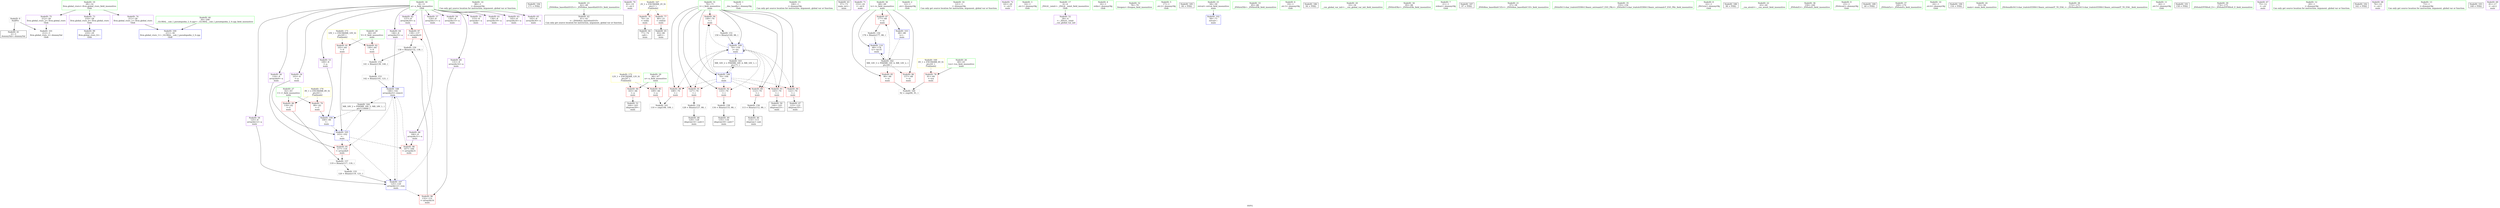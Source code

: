 digraph "SVFG" {
	label="SVFG";

	Node0x55c4099ceb10 [shape=record,color=grey,label="{NodeID: 0\nNullPtr}"];
	Node0x55c4099ceb10 -> Node0x55c4099e2e20[style=solid];
	Node0x55c4099ceb10 -> Node0x55c4099e38a0[style=solid];
	Node0x55c4099e3500 [shape=record,color=red,label="{NodeID: 97\n138\<--137\n\<--arrayidx20\nmain\n}"];
	Node0x55c4099e3500 -> Node0x55c4099eb360[style=solid];
	Node0x55c4099e15d0 [shape=record,color=green,label="{NodeID: 14\n88\<--1\n\<--dummyObj\nCan only get source location for instruction, argument, global var or function.}"];
	Node0x55c4099e6de0 [shape=record,color=black,label="{NodeID: 194\n171 = PHI()\n}"];
	Node0x55c4099e21e0 [shape=record,color=green,label="{NodeID: 28\n64\<--65\nV\<--V_field_insensitive\nmain\n}"];
	Node0x55c4099e21e0 -> Node0x55c4099e5fb0[style=solid];
	Node0x55c4099e21e0 -> Node0x55c4099e6080[style=solid];
	Node0x55c4099e2f20 [shape=record,color=black,label="{NodeID: 42\n41\<--42\n\<--_ZNSt8ios_base4InitD1Ev\nCan only get source location for instruction, argument, global var or function.}"];
	Node0x55c4099e4ad0 [shape=record,color=purple,label="{NodeID: 56\n116\<--8\narrayidx9\<--a\nmain\n}"];
	Node0x55c4099e4ad0 -> Node0x55c4099e6b10[style=solid];
	Node0x55c4099eaa60 [shape=record,color=grey,label="{NodeID: 153\n142 = Binary(141, 121, )\n}"];
	Node0x55c4099eaa60 -> Node0x55c4099e3e80[style=solid];
	Node0x55c4099e5630 [shape=record,color=purple,label="{NodeID: 70\n82\<--19\n\<--.str.3\nmain\n}"];
	Node0x55c4099f1650 [shape=record,color=yellow,style=double,label="{NodeID: 167\n2V_1 = ENCHI(MR_2V_0)\npts\{1 \}\nFun[main]}"];
	Node0x55c4099f1650 -> Node0x55c4099e5ba0[style=dashed];
	Node0x55c4099f1650 -> Node0x55c4099e5c70[style=dashed];
	Node0x55c4099e6220 [shape=record,color=red,label="{NodeID: 84\n163\<--66\n\<--n\nmain\n}"];
	Node0x55c4099e6220 -> Node0x55c4099e46c0[style=solid];
	Node0x55c4099cf250 [shape=record,color=green,label="{NodeID: 1\n7\<--1\n__dso_handle\<--dummyObj\nGlob }"];
	Node0x55c4099e35d0 [shape=record,color=red,label="{NodeID: 98\n167\<--166\n\<--arrayidx31\nmain\n}"];
	Node0x55c4099e1660 [shape=record,color=green,label="{NodeID: 15\n106\<--1\n\<--dummyObj\nCan only get source location for instruction, argument, global var or function.}"];
	Node0x55c4099e22b0 [shape=record,color=green,label="{NodeID: 29\n66\<--67\nn\<--n_field_insensitive\nmain\n}"];
	Node0x55c4099e22b0 -> Node0x55c4099e6150[style=solid];
	Node0x55c4099e22b0 -> Node0x55c4099e6220[style=solid];
	Node0x55c4099e3020 [shape=record,color=black,label="{NodeID: 43\n57\<--73\nmain_ret\<--\nmain\n}"];
	Node0x55c4099e4ba0 [shape=record,color=purple,label="{NodeID: 57\n124\<--8\narrayidx11\<--a\nmain\n}"];
	Node0x55c4099eabe0 [shape=record,color=grey,label="{NodeID: 154\n128 = Binary(127, 88, )\n}"];
	Node0x55c4099eabe0 -> Node0x55c4099e4450[style=solid];
	Node0x55c4099e5700 [shape=record,color=purple,label="{NodeID: 71\n153\<--24\n\<--.str.4\nmain\n}"];
	Node0x55c4099e62f0 [shape=record,color=red,label="{NodeID: 85\n90\<--68\n\<--tc\nmain\n}"];
	Node0x55c4099e62f0 -> Node0x55c4099eb4e0[style=solid];
	Node0x55c4099ceca0 [shape=record,color=green,label="{NodeID: 2\n12\<--1\n.str\<--dummyObj\nGlob }"];
	Node0x55c4099e36a0 [shape=record,color=blue,label="{NodeID: 99\n210\<--29\nllvm.global_ctors_0\<--\nGlob }"];
	Node0x55c4099e1730 [shape=record,color=green,label="{NodeID: 16\n121\<--1\n\<--dummyObj\nCan only get source location for instruction, argument, global var or function.}"];
	Node0x55c4099e2380 [shape=record,color=green,label="{NodeID: 30\n68\<--69\ntc\<--tc_field_insensitive\nmain\n}"];
	Node0x55c4099e2380 -> Node0x55c4099e62f0[style=solid];
	Node0x55c4099e2380 -> Node0x55c4099e63c0[style=solid];
	Node0x55c4099e2380 -> Node0x55c4099e6490[style=solid];
	Node0x55c4099e2380 -> Node0x55c4099e3a70[style=solid];
	Node0x55c4099e2380 -> Node0x55c4099e4020[style=solid];
	Node0x55c4099e30f0 [shape=record,color=black,label="{NodeID: 44\n77\<--74\ncall\<--\nmain\n}"];
	Node0x55c4099e4c70 [shape=record,color=purple,label="{NodeID: 58\n125\<--8\narrayidx12\<--a\nmain\n}"];
	Node0x55c4099e4c70 -> Node0x55c4099e3db0[style=solid];
	Node0x55c4099ead60 [shape=record,color=grey,label="{NodeID: 155\n120 = Binary(119, 121, )\n}"];
	Node0x55c4099ead60 -> Node0x55c4099e3db0[style=solid];
	Node0x55c4099e57d0 [shape=record,color=purple,label="{NodeID: 72\n161\<--26\n\<--.str.5\nmain\n}"];
	Node0x55c4099f2250 [shape=record,color=yellow,style=double,label="{NodeID: 169\n6V_1 = ENCHI(MR_6V_0)\npts\{61 \}\nFun[main]}"];
	Node0x55c4099f2250 -> Node0x55c4099e5d40[style=dashed];
	Node0x55c4099e63c0 [shape=record,color=red,label="{NodeID: 86\n157\<--68\n\<--tc\nmain\n}"];
	Node0x55c4099ced30 [shape=record,color=green,label="{NodeID: 3\n14\<--1\n.str.1\<--dummyObj\nGlob }"];
	Node0x55c4099e37a0 [shape=record,color=blue,label="{NodeID: 100\n211\<--30\nllvm.global_ctors_1\<--_GLOBAL__sub_I_pseudopodia_2_0.cpp\nGlob }"];
	Node0x55c4099e1800 [shape=record,color=green,label="{NodeID: 17\n4\<--6\n_ZStL8__ioinit\<--_ZStL8__ioinit_field_insensitive\nGlob }"];
	Node0x55c4099e1800 -> Node0x55c4099e4790[style=solid];
	Node0x55c4099e2450 [shape=record,color=green,label="{NodeID: 31\n70\<--71\ni\<--i_field_insensitive\nmain\n}"];
	Node0x55c4099e2450 -> Node0x55c4099e6560[style=solid];
	Node0x55c4099e2450 -> Node0x55c4099e6630[style=solid];
	Node0x55c4099e2450 -> Node0x55c4099e6700[style=solid];
	Node0x55c4099e2450 -> Node0x55c4099e67d0[style=solid];
	Node0x55c4099e2450 -> Node0x55c4099e68a0[style=solid];
	Node0x55c4099e2450 -> Node0x55c4099e6970[style=solid];
	Node0x55c4099e2450 -> Node0x55c4099e6a40[style=solid];
	Node0x55c4099e2450 -> Node0x55c4099e3ce0[style=solid];
	Node0x55c4099e2450 -> Node0x55c4099e3f50[style=solid];
	Node0x55c4099e31c0 [shape=record,color=black,label="{NodeID: 45\n83\<--80\ncall1\<--\nmain\n}"];
	Node0x55c4099e4d40 [shape=record,color=purple,label="{NodeID: 59\n130\<--8\narrayidx15\<--a\nmain\n}"];
	Node0x55c4099eaee0 [shape=record,color=grey,label="{NodeID: 156\n113 = Binary(112, 88, )\n}"];
	Node0x55c4099eaee0 -> Node0x55c4099e3290[style=solid];
	Node0x55c4099e58a0 [shape=record,color=purple,label="{NodeID: 73\n210\<--28\nllvm.global_ctors_0\<--llvm.global_ctors\nGlob }"];
	Node0x55c4099e58a0 -> Node0x55c4099e36a0[style=solid];
	Node0x55c4099f2330 [shape=record,color=yellow,style=double,label="{NodeID: 170\n8V_1 = ENCHI(MR_8V_0)\npts\{63 \}\nFun[main]}"];
	Node0x55c4099f2330 -> Node0x55c4099e5e10[style=dashed];
	Node0x55c4099f2330 -> Node0x55c4099e5ee0[style=dashed];
	Node0x55c4099e6490 [shape=record,color=red,label="{NodeID: 87\n177\<--68\n\<--tc\nmain\n}"];
	Node0x55c4099e6490 -> Node0x55c4099ea5e0[style=solid];
	Node0x55c4099e0880 [shape=record,color=green,label="{NodeID: 4\n16\<--1\nstdin\<--dummyObj\nGlob }"];
	Node0x55c4099e38a0 [shape=record,color=blue, style = dotted,label="{NodeID: 101\n212\<--3\nllvm.global_ctors_2\<--dummyVal\nGlob }"];
	Node0x55c4099e18d0 [shape=record,color=green,label="{NodeID: 18\n8\<--11\na\<--a_field_insensitive\nGlob }"];
	Node0x55c4099e18d0 -> Node0x55c4099e4860[style=solid];
	Node0x55c4099e18d0 -> Node0x55c4099e4930[style=solid];
	Node0x55c4099e18d0 -> Node0x55c4099e4a00[style=solid];
	Node0x55c4099e18d0 -> Node0x55c4099e4ad0[style=solid];
	Node0x55c4099e18d0 -> Node0x55c4099e4ba0[style=solid];
	Node0x55c4099e18d0 -> Node0x55c4099e4c70[style=solid];
	Node0x55c4099e18d0 -> Node0x55c4099e4d40[style=solid];
	Node0x55c4099e18d0 -> Node0x55c4099e4e10[style=solid];
	Node0x55c4099e18d0 -> Node0x55c4099e4ee0[style=solid];
	Node0x55c4099e18d0 -> Node0x55c4099e4fb0[style=solid];
	Node0x55c4099e18d0 -> Node0x55c4099e5080[style=solid];
	Node0x55c4099e18d0 -> Node0x55c4099e5150[style=solid];
	Node0x55c4099e18d0 -> Node0x55c4099e5220[style=solid];
	Node0x55c4099e18d0 -> Node0x55c4099e52f0[style=solid];
	Node0x55c4099e2520 [shape=record,color=green,label="{NodeID: 32\n78\<--79\nfreopen\<--freopen_field_insensitive\n}"];
	Node0x55c4099e3290 [shape=record,color=black,label="{NodeID: 46\n114\<--113\nidxprom\<--sub\nmain\n}"];
	Node0x55c4099e4e10 [shape=record,color=purple,label="{NodeID: 60\n131\<--8\narrayidx16\<--a\nmain\n}"];
	Node0x55c4099e4e10 -> Node0x55c4099e3430[style=solid];
	Node0x55c4099eb060 [shape=record,color=grey,label="{NodeID: 157\n119 = Binary(117, 118, )\n}"];
	Node0x55c4099eb060 -> Node0x55c4099ead60[style=solid];
	Node0x55c4099e59a0 [shape=record,color=purple,label="{NodeID: 74\n211\<--28\nllvm.global_ctors_1\<--llvm.global_ctors\nGlob }"];
	Node0x55c4099e59a0 -> Node0x55c4099e37a0[style=solid];
	Node0x55c4099f2410 [shape=record,color=yellow,style=double,label="{NodeID: 171\n10V_1 = ENCHI(MR_10V_0)\npts\{65 \}\nFun[main]}"];
	Node0x55c4099f2410 -> Node0x55c4099e5fb0[style=dashed];
	Node0x55c4099f2410 -> Node0x55c4099e6080[style=dashed];
	Node0x55c4099e6560 [shape=record,color=red,label="{NodeID: 88\n108\<--70\n\<--i\nmain\n}"];
	Node0x55c4099e6560 -> Node0x55c4099eb660[style=solid];
	Node0x55c4099e0910 [shape=record,color=green,label="{NodeID: 5\n17\<--1\n.str.2\<--dummyObj\nGlob }"];
	Node0x55c4097d0b90 [shape=record,color=black,label="{NodeID: 185\n84 = PHI()\n}"];
	Node0x55c4099e39a0 [shape=record,color=blue,label="{NodeID: 102\n58\<--73\nretval\<--\nmain\n}"];
	Node0x55c4099e19a0 [shape=record,color=green,label="{NodeID: 19\n28\<--32\nllvm.global_ctors\<--llvm.global_ctors_field_insensitive\nGlob }"];
	Node0x55c4099e19a0 -> Node0x55c4099e58a0[style=solid];
	Node0x55c4099e19a0 -> Node0x55c4099e59a0[style=solid];
	Node0x55c4099e19a0 -> Node0x55c4099e5aa0[style=solid];
	Node0x55c4099e2620 [shape=record,color=green,label="{NodeID: 33\n85\<--86\n_ZNSirsERi\<--_ZNSirsERi_field_insensitive\n}"];
	Node0x55c4099e3360 [shape=record,color=black,label="{NodeID: 47\n123\<--122\nidxprom10\<--\nmain\n}"];
	Node0x55c4099e4ee0 [shape=record,color=purple,label="{NodeID: 61\n136\<--8\narrayidx19\<--a\nmain\n}"];
	Node0x55c4099eb1e0 [shape=record,color=grey,label="{NodeID: 158\n134 = Binary(133, 88, )\n}"];
	Node0x55c4099eb1e0 -> Node0x55c4099e4520[style=solid];
	Node0x55c4099e5aa0 [shape=record,color=purple,label="{NodeID: 75\n212\<--28\nllvm.global_ctors_2\<--llvm.global_ctors\nGlob }"];
	Node0x55c4099e5aa0 -> Node0x55c4099e38a0[style=solid];
	Node0x55c4099f24f0 [shape=record,color=yellow,style=double,label="{NodeID: 172\n12V_1 = ENCHI(MR_12V_0)\npts\{67 \}\nFun[main]}"];
	Node0x55c4099f24f0 -> Node0x55c4099e6150[style=dashed];
	Node0x55c4099f24f0 -> Node0x55c4099e6220[style=dashed];
	Node0x55c4099e6630 [shape=record,color=red,label="{NodeID: 89\n112\<--70\n\<--i\nmain\n}"];
	Node0x55c4099e6630 -> Node0x55c4099eaee0[style=solid];
	Node0x55c4099e09a0 [shape=record,color=green,label="{NodeID: 6\n19\<--1\n.str.3\<--dummyObj\nGlob }"];
	Node0x55c4099f8aa0 [shape=record,color=black,label="{NodeID: 186\n94 = PHI()\n}"];
	Node0x55c4099e3a70 [shape=record,color=blue,label="{NodeID: 103\n68\<--88\ntc\<--\nmain\n}"];
	Node0x55c4099e3a70 -> Node0x55c4099efd50[style=dashed];
	Node0x55c4099e1a70 [shape=record,color=green,label="{NodeID: 20\n33\<--34\n__cxx_global_var_init\<--__cxx_global_var_init_field_insensitive\n}"];
	Node0x55c4099e2720 [shape=record,color=green,label="{NodeID: 34\n95\<--96\n_ZNSirsERx\<--_ZNSirsERx_field_insensitive\n}"];
	Node0x55c4099e4450 [shape=record,color=black,label="{NodeID: 48\n129\<--128\nidxprom14\<--sub13\nmain\n}"];
	Node0x55c4099e4fb0 [shape=record,color=purple,label="{NodeID: 62\n137\<--8\narrayidx20\<--a\nmain\n}"];
	Node0x55c4099e4fb0 -> Node0x55c4099e3500[style=solid];
	Node0x55c4099eb360 [shape=record,color=grey,label="{NodeID: 159\n139 = Binary(132, 138, )\n}"];
	Node0x55c4099eb360 -> Node0x55c4099ea8e0[style=solid];
	Node0x55c4099e5ba0 [shape=record,color=red,label="{NodeID: 76\n74\<--16\n\<--stdin\nmain\n}"];
	Node0x55c4099e5ba0 -> Node0x55c4099e30f0[style=solid];
	Node0x55c4099e6700 [shape=record,color=red,label="{NodeID: 90\n122\<--70\n\<--i\nmain\n}"];
	Node0x55c4099e6700 -> Node0x55c4099e3360[style=solid];
	Node0x55c4099e0a30 [shape=record,color=green,label="{NodeID: 7\n21\<--1\nstdout\<--dummyObj\nGlob }"];
	Node0x55c4099f8c00 [shape=record,color=black,label="{NodeID: 187\n97 = PHI()\n}"];
	Node0x55c4099e3b40 [shape=record,color=blue,label="{NodeID: 104\n100\<--99\n\<--\nmain\n}"];
	Node0x55c4099e3b40 -> Node0x55c4099e3c10[style=dashed];
	Node0x55c4099e1b70 [shape=record,color=green,label="{NodeID: 21\n37\<--38\n_ZNSt8ios_base4InitC1Ev\<--_ZNSt8ios_base4InitC1Ev_field_insensitive\n}"];
	Node0x55c4099e2820 [shape=record,color=green,label="{NodeID: 35\n155\<--156\n_ZStlsISt11char_traitsIcEERSt13basic_ostreamIcT_ES5_PKc\<--_ZStlsISt11char_traitsIcEERSt13basic_ostreamIcT_ES5_PKc_field_insensitive\n}"];
	Node0x55c4099e4520 [shape=record,color=black,label="{NodeID: 49\n135\<--134\nidxprom18\<--sub17\nmain\n}"];
	Node0x55c4099e5080 [shape=record,color=purple,label="{NodeID: 63\n145\<--8\narrayidx24\<--a\nmain\n}"];
	Node0x55c4099eb4e0 [shape=record,color=grey,label="{NodeID: 160\n92 = cmp(90, 91, )\n}"];
	Node0x55c4099e5c70 [shape=record,color=red,label="{NodeID: 77\n80\<--21\n\<--stdout\nmain\n}"];
	Node0x55c4099e5c70 -> Node0x55c4099e31c0[style=solid];
	Node0x55c4099e67d0 [shape=record,color=red,label="{NodeID: 91\n127\<--70\n\<--i\nmain\n}"];
	Node0x55c4099e67d0 -> Node0x55c4099eabe0[style=solid];
	Node0x55c4099e1270 [shape=record,color=green,label="{NodeID: 8\n22\<--1\n_ZSt3cin\<--dummyObj\nGlob }"];
	Node0x55c4099f8d00 [shape=record,color=black,label="{NodeID: 188\n98 = PHI()\n}"];
	Node0x55c4099e3c10 [shape=record,color=blue,label="{NodeID: 105\n103\<--102\n\<--\nmain\n}"];
	Node0x55c4099e3c10 -> Node0x55c4099e6b10[style=dashed];
	Node0x55c4099e3c10 -> Node0x55c4099e35d0[style=dashed];
	Node0x55c4099e3c10 -> Node0x55c4099e3db0[style=dashed];
	Node0x55c4099e3c10 -> Node0x55c4099f0750[style=dashed];
	Node0x55c4099e1c70 [shape=record,color=green,label="{NodeID: 22\n43\<--44\n__cxa_atexit\<--__cxa_atexit_field_insensitive\n}"];
	Node0x55c4099e2920 [shape=record,color=green,label="{NodeID: 36\n159\<--160\n_ZNSolsEi\<--_ZNSolsEi_field_insensitive\n}"];
	Node0x55c4099e45f0 [shape=record,color=black,label="{NodeID: 50\n144\<--143\nidxprom23\<--\nmain\n}"];
	Node0x55c4099e5150 [shape=record,color=purple,label="{NodeID: 64\n146\<--8\narrayidx25\<--a\nmain\n}"];
	Node0x55c4099e5150 -> Node0x55c4099e3e80[style=solid];
	Node0x55c4099eb660 [shape=record,color=grey,label="{NodeID: 161\n110 = cmp(108, 109, )\n}"];
	Node0x55c4099e5d40 [shape=record,color=red,label="{NodeID: 78\n91\<--60\n\<--tcn\nmain\n}"];
	Node0x55c4099e5d40 -> Node0x55c4099eb4e0[style=solid];
	Node0x55c4099e68a0 [shape=record,color=red,label="{NodeID: 92\n133\<--70\n\<--i\nmain\n}"];
	Node0x55c4099e68a0 -> Node0x55c4099eb1e0[style=solid];
	Node0x55c4099e1300 [shape=record,color=green,label="{NodeID: 9\n23\<--1\n_ZSt4cout\<--dummyObj\nGlob }"];
	Node0x55c4099f8dd0 [shape=record,color=black,label="{NodeID: 189\n40 = PHI()\n}"];
	Node0x55c4099e3ce0 [shape=record,color=blue,label="{NodeID: 106\n70\<--106\ni\<--\nmain\n}"];
	Node0x55c4099e3ce0 -> Node0x55c4099e6560[style=dashed];
	Node0x55c4099e3ce0 -> Node0x55c4099e6630[style=dashed];
	Node0x55c4099e3ce0 -> Node0x55c4099e6700[style=dashed];
	Node0x55c4099e3ce0 -> Node0x55c4099e67d0[style=dashed];
	Node0x55c4099e3ce0 -> Node0x55c4099e68a0[style=dashed];
	Node0x55c4099e3ce0 -> Node0x55c4099e6970[style=dashed];
	Node0x55c4099e3ce0 -> Node0x55c4099e6a40[style=dashed];
	Node0x55c4099e3ce0 -> Node0x55c4099e3f50[style=dashed];
	Node0x55c4099e3ce0 -> Node0x55c4099f0250[style=dashed];
	Node0x55c4099e1d70 [shape=record,color=green,label="{NodeID: 23\n42\<--48\n_ZNSt8ios_base4InitD1Ev\<--_ZNSt8ios_base4InitD1Ev_field_insensitive\n}"];
	Node0x55c4099e1d70 -> Node0x55c4099e2f20[style=solid];
	Node0x55c4099e2a20 [shape=record,color=green,label="{NodeID: 37\n169\<--170\n_ZNSolsEx\<--_ZNSolsEx_field_insensitive\n}"];
	Node0x55c4099e46c0 [shape=record,color=black,label="{NodeID: 51\n164\<--163\nidxprom29\<--\nmain\n}"];
	Node0x55c4099e5220 [shape=record,color=purple,label="{NodeID: 65\n165\<--8\narrayidx30\<--a\nmain\n}"];
	Node0x55c4099efd50 [shape=record,color=black,label="{NodeID: 162\nMR_14V_3 = PHI(MR_14V_4, MR_14V_2, )\npts\{69 \}\n}"];
	Node0x55c4099efd50 -> Node0x55c4099e62f0[style=dashed];
	Node0x55c4099efd50 -> Node0x55c4099e63c0[style=dashed];
	Node0x55c4099efd50 -> Node0x55c4099e6490[style=dashed];
	Node0x55c4099efd50 -> Node0x55c4099e4020[style=dashed];
	Node0x55c4099e5e10 [shape=record,color=red,label="{NodeID: 79\n99\<--62\n\<--C\nmain\n}"];
	Node0x55c4099e5e10 -> Node0x55c4099e3b40[style=solid];
	Node0x55c4099e6970 [shape=record,color=red,label="{NodeID: 93\n143\<--70\n\<--i\nmain\n}"];
	Node0x55c4099e6970 -> Node0x55c4099e45f0[style=solid];
	Node0x55c4099e1390 [shape=record,color=green,label="{NodeID: 10\n24\<--1\n.str.4\<--dummyObj\nGlob }"];
	Node0x55c4099f8ea0 [shape=record,color=black,label="{NodeID: 190\n154 = PHI()\n}"];
	Node0x55c4099e3db0 [shape=record,color=blue,label="{NodeID: 107\n125\<--120\narrayidx12\<--rem\nmain\n}"];
	Node0x55c4099e3db0 -> Node0x55c4099e3430[style=dashed];
	Node0x55c4099e3db0 -> Node0x55c4099e3500[style=dashed];
	Node0x55c4099e3db0 -> Node0x55c4099e3e80[style=dashed];
	Node0x55c4099e1e70 [shape=record,color=green,label="{NodeID: 24\n55\<--56\nmain\<--main_field_insensitive\n}"];
	Node0x55c4099e2b20 [shape=record,color=green,label="{NodeID: 38\n172\<--173\n_ZSt4endlIcSt11char_traitsIcEERSt13basic_ostreamIT_T0_ES6_\<--_ZSt4endlIcSt11char_traitsIcEERSt13basic_ostreamIT_T0_ES6__field_insensitive\n}"];
	Node0x55c4099e4790 [shape=record,color=purple,label="{NodeID: 52\n39\<--4\n\<--_ZStL8__ioinit\n__cxx_global_var_init\n}"];
	Node0x55c4099e52f0 [shape=record,color=purple,label="{NodeID: 66\n166\<--8\narrayidx31\<--a\nmain\n}"];
	Node0x55c4099e52f0 -> Node0x55c4099e35d0[style=solid];
	Node0x55c4099f0250 [shape=record,color=black,label="{NodeID: 163\nMR_16V_2 = PHI(MR_16V_4, MR_16V_1, )\npts\{71 \}\n}"];
	Node0x55c4099f0250 -> Node0x55c4099e3ce0[style=dashed];
	Node0x55c4099e5ee0 [shape=record,color=red,label="{NodeID: 80\n118\<--62\n\<--C\nmain\n}"];
	Node0x55c4099e5ee0 -> Node0x55c4099eb060[style=solid];
	Node0x55c4099e6a40 [shape=record,color=red,label="{NodeID: 94\n149\<--70\n\<--i\nmain\n}"];
	Node0x55c4099e6a40 -> Node0x55c4099ea760[style=solid];
	Node0x55c4099e1420 [shape=record,color=green,label="{NodeID: 11\n26\<--1\n.str.5\<--dummyObj\nGlob }"];
	Node0x55c4099f9000 [shape=record,color=black,label="{NodeID: 191\n158 = PHI()\n}"];
	Node0x55c4099e3e80 [shape=record,color=blue,label="{NodeID: 108\n146\<--142\narrayidx25\<--rem22\nmain\n}"];
	Node0x55c4099e3e80 -> Node0x55c4099e6b10[style=dashed];
	Node0x55c4099e3e80 -> Node0x55c4099e35d0[style=dashed];
	Node0x55c4099e3e80 -> Node0x55c4099e3db0[style=dashed];
	Node0x55c4099e3e80 -> Node0x55c4099f0750[style=dashed];
	Node0x55c4099e1f70 [shape=record,color=green,label="{NodeID: 25\n58\<--59\nretval\<--retval_field_insensitive\nmain\n}"];
	Node0x55c4099e1f70 -> Node0x55c4099e39a0[style=solid];
	Node0x55c4099e2c20 [shape=record,color=green,label="{NodeID: 39\n174\<--175\n_ZNSolsEPFRSoS_E\<--_ZNSolsEPFRSoS_E_field_insensitive\n}"];
	Node0x55c4099e4860 [shape=record,color=purple,label="{NodeID: 53\n100\<--8\n\<--a\nmain\n}"];
	Node0x55c4099e4860 -> Node0x55c4099e3b40[style=solid];
	Node0x55c4099ea5e0 [shape=record,color=grey,label="{NodeID: 150\n178 = Binary(177, 88, )\n}"];
	Node0x55c4099ea5e0 -> Node0x55c4099e4020[style=solid];
	Node0x55c4099e53c0 [shape=record,color=purple,label="{NodeID: 67\n75\<--12\n\<--.str\nmain\n}"];
	Node0x55c4099f0750 [shape=record,color=black,label="{NodeID: 164\nMR_18V_2 = PHI(MR_18V_5, MR_18V_1, )\npts\{110000 \}\n}"];
	Node0x55c4099f0750 -> Node0x55c4099e3b40[style=dashed];
	Node0x55c4099e5fb0 [shape=record,color=red,label="{NodeID: 81\n102\<--64\n\<--V\nmain\n}"];
	Node0x55c4099e5fb0 -> Node0x55c4099e3c10[style=solid];
	Node0x55c4099e6b10 [shape=record,color=red,label="{NodeID: 95\n117\<--116\n\<--arrayidx9\nmain\n}"];
	Node0x55c4099e6b10 -> Node0x55c4099eb060[style=solid];
	Node0x55c4099e14b0 [shape=record,color=green,label="{NodeID: 12\n29\<--1\n\<--dummyObj\nCan only get source location for instruction, argument, global var or function.}"];
	Node0x55c4099e6be0 [shape=record,color=black,label="{NodeID: 192\n162 = PHI()\n}"];
	Node0x55c4099e3f50 [shape=record,color=blue,label="{NodeID: 109\n70\<--150\ni\<--inc\nmain\n}"];
	Node0x55c4099e3f50 -> Node0x55c4099e6560[style=dashed];
	Node0x55c4099e3f50 -> Node0x55c4099e6630[style=dashed];
	Node0x55c4099e3f50 -> Node0x55c4099e6700[style=dashed];
	Node0x55c4099e3f50 -> Node0x55c4099e67d0[style=dashed];
	Node0x55c4099e3f50 -> Node0x55c4099e68a0[style=dashed];
	Node0x55c4099e3f50 -> Node0x55c4099e6970[style=dashed];
	Node0x55c4099e3f50 -> Node0x55c4099e6a40[style=dashed];
	Node0x55c4099e3f50 -> Node0x55c4099e3f50[style=dashed];
	Node0x55c4099e3f50 -> Node0x55c4099f0250[style=dashed];
	Node0x55c4099e2040 [shape=record,color=green,label="{NodeID: 26\n60\<--61\ntcn\<--tcn_field_insensitive\nmain\n}"];
	Node0x55c4099e2040 -> Node0x55c4099e5d40[style=solid];
	Node0x55c4099e2d20 [shape=record,color=green,label="{NodeID: 40\n30\<--206\n_GLOBAL__sub_I_pseudopodia_2_0.cpp\<--_GLOBAL__sub_I_pseudopodia_2_0.cpp_field_insensitive\n}"];
	Node0x55c4099e2d20 -> Node0x55c4099e37a0[style=solid];
	Node0x55c4099e4930 [shape=record,color=purple,label="{NodeID: 54\n103\<--8\n\<--a\nmain\n}"];
	Node0x55c4099e4930 -> Node0x55c4099e3c10[style=solid];
	Node0x55c4099ea760 [shape=record,color=grey,label="{NodeID: 151\n150 = Binary(149, 88, )\n}"];
	Node0x55c4099ea760 -> Node0x55c4099e3f50[style=solid];
	Node0x55c4099e5490 [shape=record,color=purple,label="{NodeID: 68\n76\<--14\n\<--.str.1\nmain\n}"];
	Node0x55c4099e6080 [shape=record,color=red,label="{NodeID: 82\n140\<--64\n\<--V\nmain\n}"];
	Node0x55c4099e6080 -> Node0x55c4099ea8e0[style=solid];
	Node0x55c4099e3430 [shape=record,color=red,label="{NodeID: 96\n132\<--131\n\<--arrayidx16\nmain\n}"];
	Node0x55c4099e3430 -> Node0x55c4099eb360[style=solid];
	Node0x55c4099e1540 [shape=record,color=green,label="{NodeID: 13\n73\<--1\n\<--dummyObj\nCan only get source location for instruction, argument, global var or function.}"];
	Node0x55c4099e6ce0 [shape=record,color=black,label="{NodeID: 193\n168 = PHI()\n}"];
	Node0x55c4099e4020 [shape=record,color=blue,label="{NodeID: 110\n68\<--178\ntc\<--inc35\nmain\n}"];
	Node0x55c4099e4020 -> Node0x55c4099efd50[style=dashed];
	Node0x55c4099e2110 [shape=record,color=green,label="{NodeID: 27\n62\<--63\nC\<--C_field_insensitive\nmain\n}"];
	Node0x55c4099e2110 -> Node0x55c4099e5e10[style=solid];
	Node0x55c4099e2110 -> Node0x55c4099e5ee0[style=solid];
	Node0x55c4099e2e20 [shape=record,color=black,label="{NodeID: 41\n2\<--3\ndummyVal\<--dummyVal\n}"];
	Node0x55c4099e4a00 [shape=record,color=purple,label="{NodeID: 55\n115\<--8\narrayidx\<--a\nmain\n}"];
	Node0x55c4099ea8e0 [shape=record,color=grey,label="{NodeID: 152\n141 = Binary(139, 140, )\n}"];
	Node0x55c4099ea8e0 -> Node0x55c4099eaa60[style=solid];
	Node0x55c4099e5560 [shape=record,color=purple,label="{NodeID: 69\n81\<--17\n\<--.str.2\nmain\n}"];
	Node0x55c4099e6150 [shape=record,color=red,label="{NodeID: 83\n109\<--66\n\<--n\nmain\n}"];
	Node0x55c4099e6150 -> Node0x55c4099eb660[style=solid];
}
